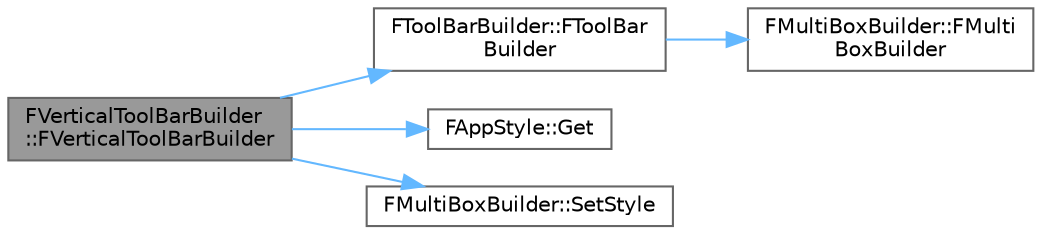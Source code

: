 digraph "FVerticalToolBarBuilder::FVerticalToolBarBuilder"
{
 // INTERACTIVE_SVG=YES
 // LATEX_PDF_SIZE
  bgcolor="transparent";
  edge [fontname=Helvetica,fontsize=10,labelfontname=Helvetica,labelfontsize=10];
  node [fontname=Helvetica,fontsize=10,shape=box,height=0.2,width=0.4];
  rankdir="LR";
  Node1 [id="Node000001",label="FVerticalToolBarBuilder\l::FVerticalToolBarBuilder",height=0.2,width=0.4,color="gray40", fillcolor="grey60", style="filled", fontcolor="black",tooltip="Constructor."];
  Node1 -> Node2 [id="edge1_Node000001_Node000002",color="steelblue1",style="solid",tooltip=" "];
  Node2 [id="Node000002",label="FToolBarBuilder::FToolBar\lBuilder",height=0.2,width=0.4,color="grey40", fillcolor="white", style="filled",URL="$d7/df6/classFToolBarBuilder.html#a7cb448ac6b004bfd5e266e87406ef97c",tooltip=" "];
  Node2 -> Node3 [id="edge2_Node000002_Node000003",color="steelblue1",style="solid",tooltip=" "];
  Node3 [id="Node000003",label="FMultiBoxBuilder::FMulti\lBoxBuilder",height=0.2,width=0.4,color="grey40", fillcolor="white", style="filled",URL="$dc/d61/classFMultiBoxBuilder.html#a9090f57c76d1fa04c33d0e6578872111",tooltip="Constructor."];
  Node1 -> Node4 [id="edge3_Node000001_Node000004",color="steelblue1",style="solid",tooltip=" "];
  Node4 [id="Node000004",label="FAppStyle::Get",height=0.2,width=0.4,color="grey40", fillcolor="white", style="filled",URL="$d3/d1e/classFAppStyle.html#abf8a86ffff62afc3c225cf5553bf58ee",tooltip=" "];
  Node1 -> Node5 [id="edge4_Node000001_Node000005",color="steelblue1",style="solid",tooltip=" "];
  Node5 [id="Node000005",label="FMultiBoxBuilder::SetStyle",height=0.2,width=0.4,color="grey40", fillcolor="white", style="filled",URL="$dc/d61/classFMultiBoxBuilder.html#a6bdaeaa1d75ab5b7295c03267ce8e200",tooltip="Sets the style to use on the multibox widgets."];
}
